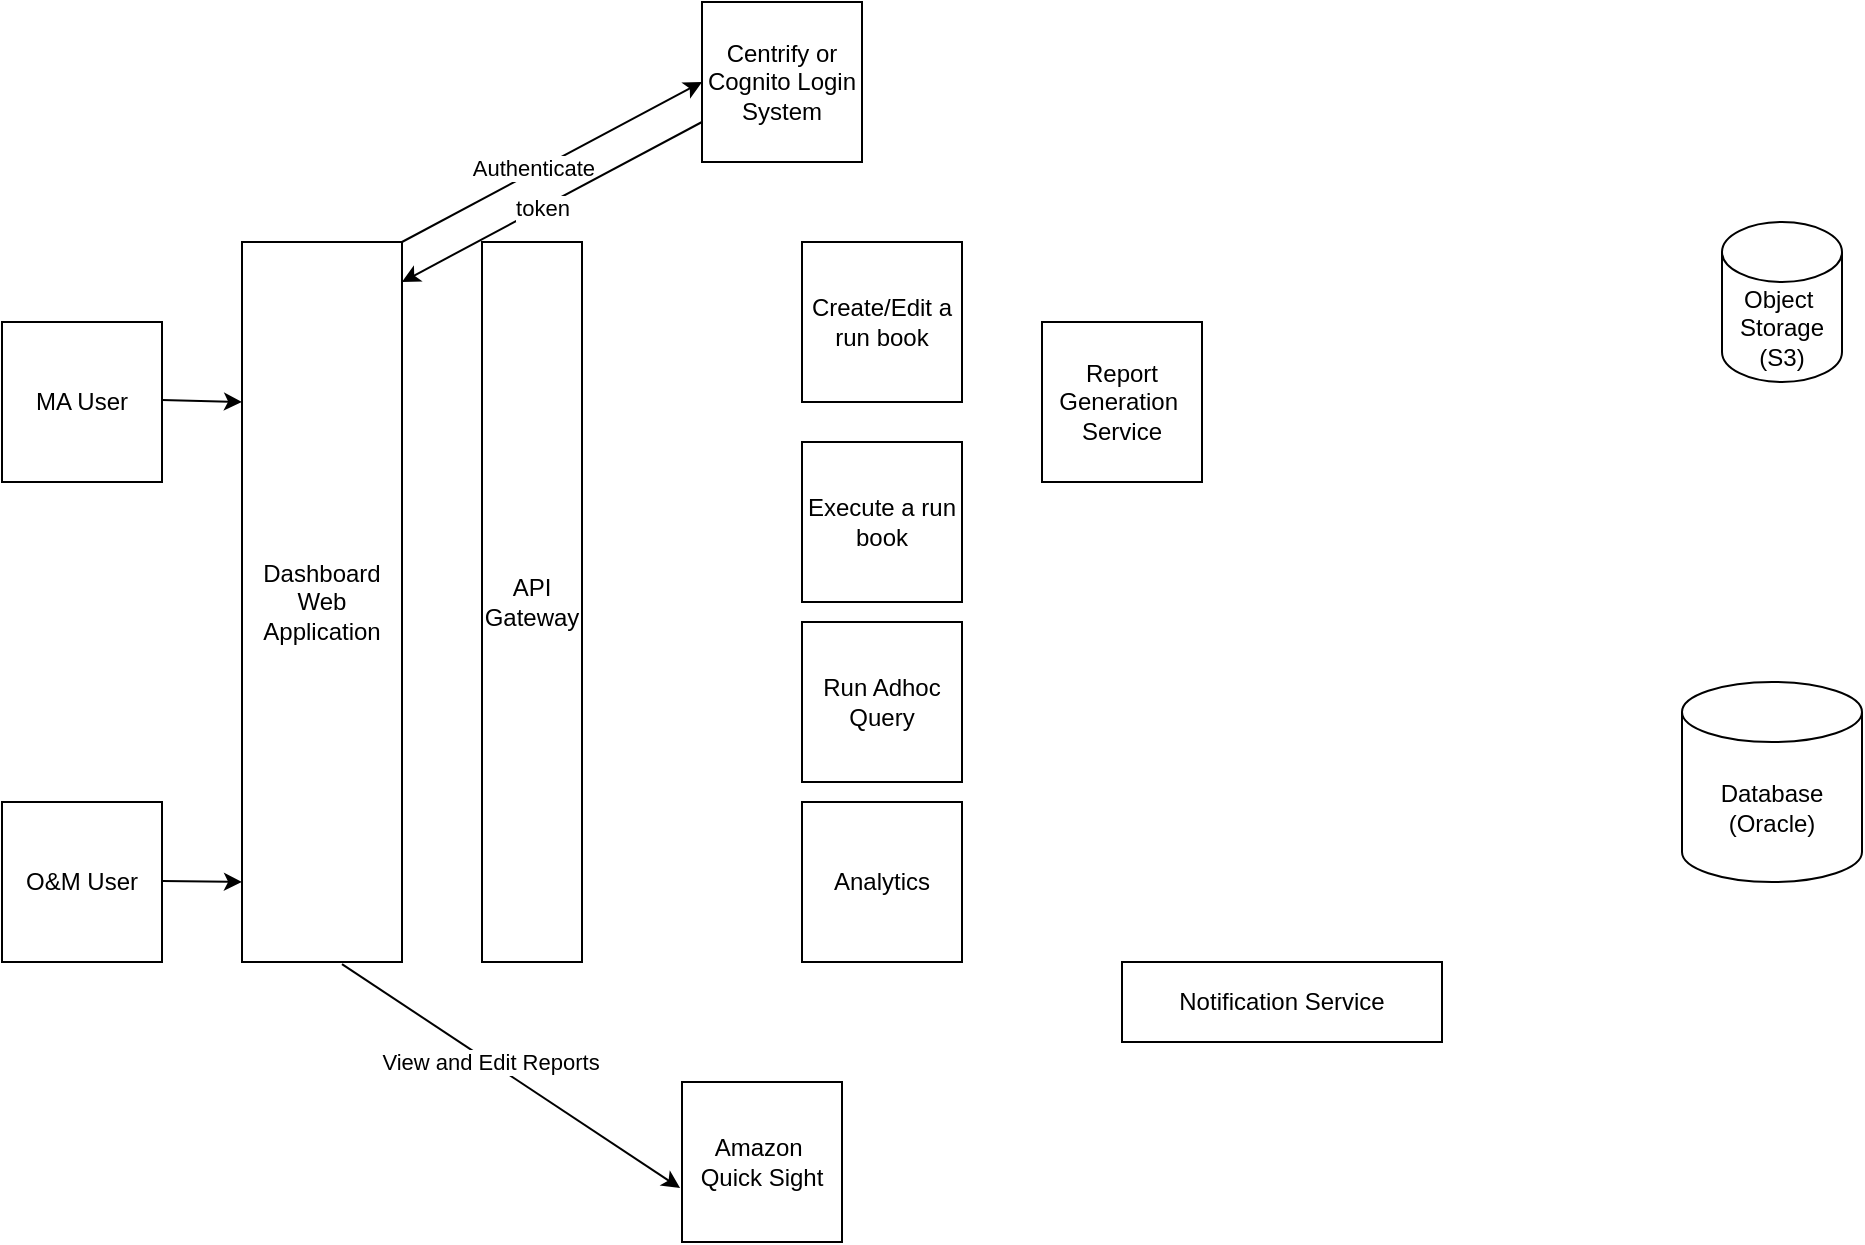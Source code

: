 <mxfile version="17.2.4" type="github">
  <diagram id="7VDaab5Bu1Qn4QvO6lL0" name="Page-1">
    <mxGraphModel dx="1426" dy="692" grid="1" gridSize="10" guides="1" tooltips="1" connect="1" arrows="1" fold="1" page="1" pageScale="1" pageWidth="1100" pageHeight="850" math="0" shadow="0">
      <root>
        <mxCell id="0" />
        <mxCell id="1" parent="0" />
        <mxCell id="BMYmUnZOC3Kfy9isvbbU-1" value="MA User&lt;br&gt;" style="whiteSpace=wrap;html=1;aspect=fixed;" vertex="1" parent="1">
          <mxGeometry y="160" width="80" height="80" as="geometry" />
        </mxCell>
        <mxCell id="BMYmUnZOC3Kfy9isvbbU-2" value="O&amp;amp;M User&lt;br&gt;" style="whiteSpace=wrap;html=1;aspect=fixed;" vertex="1" parent="1">
          <mxGeometry y="400" width="80" height="80" as="geometry" />
        </mxCell>
        <mxCell id="BMYmUnZOC3Kfy9isvbbU-3" value="Centrify or Cognito Login System" style="whiteSpace=wrap;html=1;aspect=fixed;" vertex="1" parent="1">
          <mxGeometry x="350" width="80" height="80" as="geometry" />
        </mxCell>
        <mxCell id="BMYmUnZOC3Kfy9isvbbU-4" value="Dashboard&lt;br&gt;Web&lt;br&gt;Application" style="rounded=0;whiteSpace=wrap;html=1;" vertex="1" parent="1">
          <mxGeometry x="120" y="120" width="80" height="360" as="geometry" />
        </mxCell>
        <mxCell id="BMYmUnZOC3Kfy9isvbbU-5" value="" style="endArrow=classic;html=1;rounded=0;entryX=0;entryY=0.5;entryDx=0;entryDy=0;" edge="1" parent="1" target="BMYmUnZOC3Kfy9isvbbU-3">
          <mxGeometry width="50" height="50" relative="1" as="geometry">
            <mxPoint x="200" y="120" as="sourcePoint" />
            <mxPoint x="250" y="70" as="targetPoint" />
          </mxGeometry>
        </mxCell>
        <mxCell id="BMYmUnZOC3Kfy9isvbbU-6" value="Authenticate&amp;nbsp;" style="edgeLabel;html=1;align=center;verticalAlign=middle;resizable=0;points=[];" vertex="1" connectable="0" parent="BMYmUnZOC3Kfy9isvbbU-5">
          <mxGeometry x="-0.1" y="1" relative="1" as="geometry">
            <mxPoint as="offset" />
          </mxGeometry>
        </mxCell>
        <mxCell id="BMYmUnZOC3Kfy9isvbbU-7" value="" style="endArrow=classic;html=1;rounded=0;exitX=0;exitY=0.75;exitDx=0;exitDy=0;" edge="1" parent="1" source="BMYmUnZOC3Kfy9isvbbU-3">
          <mxGeometry width="50" height="50" relative="1" as="geometry">
            <mxPoint x="280" y="120" as="sourcePoint" />
            <mxPoint x="200" y="140" as="targetPoint" />
          </mxGeometry>
        </mxCell>
        <mxCell id="BMYmUnZOC3Kfy9isvbbU-8" value="token" style="edgeLabel;html=1;align=center;verticalAlign=middle;resizable=0;points=[];" vertex="1" connectable="0" parent="BMYmUnZOC3Kfy9isvbbU-7">
          <mxGeometry x="0.069" relative="1" as="geometry">
            <mxPoint as="offset" />
          </mxGeometry>
        </mxCell>
        <mxCell id="BMYmUnZOC3Kfy9isvbbU-9" value="API&lt;br&gt;Gateway&lt;br&gt;" style="rounded=0;whiteSpace=wrap;html=1;" vertex="1" parent="1">
          <mxGeometry x="240" y="120" width="50" height="360" as="geometry" />
        </mxCell>
        <mxCell id="BMYmUnZOC3Kfy9isvbbU-10" value="Execute a run book" style="whiteSpace=wrap;html=1;aspect=fixed;" vertex="1" parent="1">
          <mxGeometry x="400" y="220" width="80" height="80" as="geometry" />
        </mxCell>
        <mxCell id="BMYmUnZOC3Kfy9isvbbU-11" value="Run Adhoc Query" style="whiteSpace=wrap;html=1;aspect=fixed;" vertex="1" parent="1">
          <mxGeometry x="400" y="310" width="80" height="80" as="geometry" />
        </mxCell>
        <mxCell id="BMYmUnZOC3Kfy9isvbbU-12" value="Amazon&amp;nbsp;&lt;br&gt;Quick Sight" style="whiteSpace=wrap;html=1;aspect=fixed;" vertex="1" parent="1">
          <mxGeometry x="340" y="540" width="80" height="80" as="geometry" />
        </mxCell>
        <mxCell id="BMYmUnZOC3Kfy9isvbbU-13" value="" style="endArrow=classic;html=1;rounded=0;entryX=-0.012;entryY=0.663;entryDx=0;entryDy=0;entryPerimeter=0;exitX=0.625;exitY=1.003;exitDx=0;exitDy=0;exitPerimeter=0;" edge="1" parent="1" source="BMYmUnZOC3Kfy9isvbbU-4" target="BMYmUnZOC3Kfy9isvbbU-12">
          <mxGeometry width="50" height="50" relative="1" as="geometry">
            <mxPoint x="180" y="570" as="sourcePoint" />
            <mxPoint x="230" y="520" as="targetPoint" />
          </mxGeometry>
        </mxCell>
        <mxCell id="BMYmUnZOC3Kfy9isvbbU-14" value="View and Edit Reports" style="edgeLabel;html=1;align=center;verticalAlign=middle;resizable=0;points=[];" vertex="1" connectable="0" parent="BMYmUnZOC3Kfy9isvbbU-13">
          <mxGeometry x="-0.117" y="1" relative="1" as="geometry">
            <mxPoint x="-1" as="offset" />
          </mxGeometry>
        </mxCell>
        <mxCell id="BMYmUnZOC3Kfy9isvbbU-15" value="" style="endArrow=classic;html=1;rounded=0;" edge="1" parent="1">
          <mxGeometry width="50" height="50" relative="1" as="geometry">
            <mxPoint x="80" y="199" as="sourcePoint" />
            <mxPoint x="120" y="200" as="targetPoint" />
          </mxGeometry>
        </mxCell>
        <mxCell id="BMYmUnZOC3Kfy9isvbbU-18" value="" style="endArrow=classic;html=1;rounded=0;" edge="1" parent="1">
          <mxGeometry width="50" height="50" relative="1" as="geometry">
            <mxPoint x="80" y="439.5" as="sourcePoint" />
            <mxPoint x="120" y="440" as="targetPoint" />
          </mxGeometry>
        </mxCell>
        <mxCell id="BMYmUnZOC3Kfy9isvbbU-19" value="Create/Edit a run book" style="whiteSpace=wrap;html=1;aspect=fixed;" vertex="1" parent="1">
          <mxGeometry x="400" y="120" width="80" height="80" as="geometry" />
        </mxCell>
        <mxCell id="BMYmUnZOC3Kfy9isvbbU-20" value="Analytics" style="whiteSpace=wrap;html=1;aspect=fixed;" vertex="1" parent="1">
          <mxGeometry x="400" y="400" width="80" height="80" as="geometry" />
        </mxCell>
        <mxCell id="BMYmUnZOC3Kfy9isvbbU-21" value="Report Generation&amp;nbsp;&lt;br&gt;Service" style="whiteSpace=wrap;html=1;aspect=fixed;" vertex="1" parent="1">
          <mxGeometry x="520" y="160" width="80" height="80" as="geometry" />
        </mxCell>
        <mxCell id="BMYmUnZOC3Kfy9isvbbU-22" value="Notification Service" style="rounded=0;whiteSpace=wrap;html=1;" vertex="1" parent="1">
          <mxGeometry x="560" y="480" width="160" height="40" as="geometry" />
        </mxCell>
        <mxCell id="BMYmUnZOC3Kfy9isvbbU-23" value="Database (Oracle)" style="shape=cylinder3;whiteSpace=wrap;html=1;boundedLbl=1;backgroundOutline=1;size=15;" vertex="1" parent="1">
          <mxGeometry x="840" y="340" width="90" height="100" as="geometry" />
        </mxCell>
        <mxCell id="BMYmUnZOC3Kfy9isvbbU-24" value="Object&amp;nbsp;&lt;br&gt;Storage (S3)" style="shape=cylinder3;whiteSpace=wrap;html=1;boundedLbl=1;backgroundOutline=1;size=15;" vertex="1" parent="1">
          <mxGeometry x="860" y="110" width="60" height="80" as="geometry" />
        </mxCell>
      </root>
    </mxGraphModel>
  </diagram>
</mxfile>
